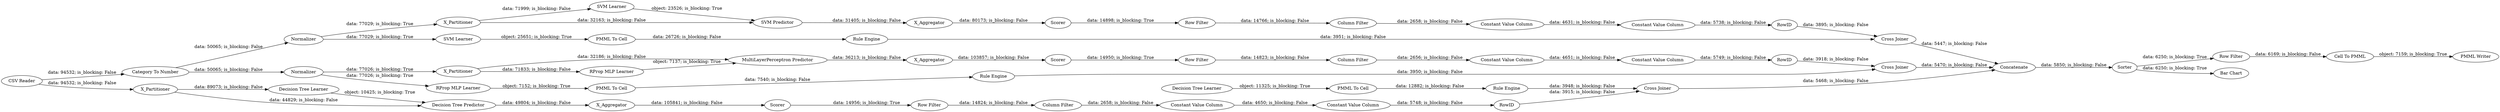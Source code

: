 digraph {
	"4561904406152487297_53" [label="Row Filter"]
	"4561904406152487297_59" [label="Bar Chart"]
	"5082280303402031070_31" [label="Decision Tree Learner"]
	"5678041007481608196_294" [label="Column Filter"]
	"5082280303402031070_7" [label=X_Aggregator]
	"5678041007481608196_292" [label="Constant Value Column"]
	"5678041007481608196_9" [label="Row Filter"]
	"-3159725353578149334_39" [label="Cross Joiner"]
	"5082280303402031070_32" [label="Decision Tree Predictor"]
	"-3057090734722096597_290" [label="Constant Value Column"]
	"-3057090734722096597_292" [label="Constant Value Column"]
	"1638913124977069151_32" [label="MultiLayerPerceptron Predictor"]
	"-1611796213019225322_293" [label=RowID]
	"1638913124977069151_39" [label=Normalizer]
	"-3057090734722096597_294" [label="Column Filter"]
	"-3159725353578149334_32" [label="SVM Predictor"]
	"173396211019496748_34" [label="Rule Engine"]
	"-1611796213019225322_290" [label="Constant Value Column"]
	"-1611796213019225322_292" [label="Constant Value Column"]
	"4561904406152487297_54" [label="Cell To PMML"]
	"-4555103880192842105_35" [label="Rule Engine"]
	"-1611796213019225322_294" [label="Column Filter"]
	"-6643284049316665428_22" [label="PMML To Cell"]
	"5082280303402031070_2" [label=X_Partitioner]
	"1638913124977069151_2" [label=X_Partitioner]
	"1638913124977069151_38" [label="Cross Joiner"]
	"-3159725353578149334_31" [label="SVM Learner"]
	"-3057090734722096597_293" [label=RowID]
	"1638913124977069151_7" [label=X_Aggregator]
	"-4555103880192842105_33" [label="SVM Learner"]
	"-3159725353578149334_2" [label=X_Partitioner]
	"5082280303402031070_38" [label="Cross Joiner"]
	"4561904406152487297_58" [label="Category To Number"]
	"1638913124977069151_40" [label=Scorer]
	"-3159725353578149334_40" [label=Normalizer]
	"-6643284049316665428_34" [label="Rule Engine"]
	"4561904406152487297_63" [label="CSV Reader"]
	"173396211019496748_33" [label="Decision Tree Learner"]
	"5678041007481608196_293" [label=RowID]
	"4561904406152487297_60" [label=Concatenate]
	"4561904406152487297_61" [label="PMML Writer"]
	"-3159725353578149334_41" [label=Scorer]
	"-6643284049316665428_35" [label="RProp MLP Learner"]
	"-3159725353578149334_7" [label=X_Aggregator]
	"4561904406152487297_52" [label=Sorter]
	"-1611796213019225322_9" [label="Row Filter"]
	"173396211019496748_28" [label="PMML To Cell"]
	"5082280303402031070_39" [label=Scorer]
	"-4555103880192842105_34" [label="PMML To Cell"]
	"5678041007481608196_290" [label="Constant Value Column"]
	"1638913124977069151_31" [label="RProp MLP Learner"]
	"-3057090734722096597_9" [label="Row Filter"]
	"5082280303402031070_38" -> "4561904406152487297_60" [label="data: 5468; is_blocking: False"]
	"5082280303402031070_2" -> "5082280303402031070_31" [label="data: 89073; is_blocking: False"]
	"-3159725353578149334_39" -> "4561904406152487297_60" [label="data: 5447; is_blocking: False"]
	"-3159725353578149334_40" -> "-3159725353578149334_2" [label="data: 77029; is_blocking: True"]
	"-3057090734722096597_292" -> "-3057090734722096597_293" [label="data: 5749; is_blocking: False"]
	"5082280303402031070_31" -> "5082280303402031070_32" [label="object: 10425; is_blocking: True"]
	"-6643284049316665428_35" -> "-6643284049316665428_22" [label="object: 7152; is_blocking: True"]
	"1638913124977069151_38" -> "4561904406152487297_60" [label="data: 5470; is_blocking: False"]
	"-3159725353578149334_2" -> "-3159725353578149334_31" [label="data: 71999; is_blocking: False"]
	"-3159725353578149334_7" -> "-3159725353578149334_41" [label="data: 80173; is_blocking: False"]
	"4561904406152487297_54" -> "4561904406152487297_61" [label="object: 7159; is_blocking: True"]
	"5082280303402031070_39" -> "5678041007481608196_9" [label="data: 14956; is_blocking: True"]
	"-4555103880192842105_33" -> "-4555103880192842105_34" [label="object: 25651; is_blocking: True"]
	"-1611796213019225322_294" -> "-1611796213019225322_290" [label="data: 2658; is_blocking: False"]
	"-3159725353578149334_40" -> "-4555103880192842105_33" [label="data: 77029; is_blocking: True"]
	"1638913124977069151_31" -> "1638913124977069151_32" [label="object: 7137; is_blocking: True"]
	"5678041007481608196_292" -> "5678041007481608196_293" [label="data: 5748; is_blocking: False"]
	"-3057090734722096597_294" -> "-3057090734722096597_290" [label="data: 2656; is_blocking: False"]
	"4561904406152487297_58" -> "1638913124977069151_39" [label="data: 50065; is_blocking: False"]
	"-3159725353578149334_32" -> "-3159725353578149334_7" [label="data: 31405; is_blocking: False"]
	"1638913124977069151_2" -> "1638913124977069151_32" [label="data: 32186; is_blocking: False"]
	"5678041007481608196_294" -> "5678041007481608196_290" [label="data: 2658; is_blocking: False"]
	"4561904406152487297_58" -> "-3159725353578149334_40" [label="data: 50065; is_blocking: False"]
	"5678041007481608196_9" -> "5678041007481608196_294" [label="data: 14824; is_blocking: False"]
	"-3159725353578149334_31" -> "-3159725353578149334_32" [label="object: 23526; is_blocking: True"]
	"-1611796213019225322_293" -> "-3159725353578149334_39" [label="data: 3895; is_blocking: False"]
	"-4555103880192842105_34" -> "-4555103880192842105_35" [label="data: 26726; is_blocking: False"]
	"1638913124977069151_32" -> "1638913124977069151_7" [label="data: 36213; is_blocking: False"]
	"-3057090734722096597_293" -> "1638913124977069151_38" [label="data: 3918; is_blocking: False"]
	"1638913124977069151_40" -> "-3057090734722096597_9" [label="data: 14950; is_blocking: True"]
	"4561904406152487297_60" -> "4561904406152487297_52" [label="data: 5850; is_blocking: False"]
	"5678041007481608196_290" -> "5678041007481608196_292" [label="data: 4650; is_blocking: False"]
	"-3057090734722096597_290" -> "-3057090734722096597_292" [label="data: 4651; is_blocking: False"]
	"4561904406152487297_63" -> "4561904406152487297_58" [label="data: 94532; is_blocking: False"]
	"4561904406152487297_52" -> "4561904406152487297_53" [label="data: 6250; is_blocking: True"]
	"1638913124977069151_39" -> "-6643284049316665428_35" [label="data: 77026; is_blocking: True"]
	"1638913124977069151_7" -> "1638913124977069151_40" [label="data: 103857; is_blocking: False"]
	"5082280303402031070_32" -> "5082280303402031070_7" [label="data: 49804; is_blocking: False"]
	"173396211019496748_33" -> "173396211019496748_28" [label="object: 11325; is_blocking: True"]
	"-3159725353578149334_41" -> "-1611796213019225322_9" [label="data: 14898; is_blocking: True"]
	"-6643284049316665428_34" -> "1638913124977069151_38" [label="data: 3950; is_blocking: False"]
	"1638913124977069151_39" -> "1638913124977069151_2" [label="data: 77026; is_blocking: True"]
	"-1611796213019225322_292" -> "-1611796213019225322_293" [label="data: 5738; is_blocking: False"]
	"1638913124977069151_2" -> "1638913124977069151_31" [label="data: 71833; is_blocking: False"]
	"4561904406152487297_52" -> "4561904406152487297_59" [label="data: 6250; is_blocking: True"]
	"-3159725353578149334_2" -> "-3159725353578149334_32" [label="data: 32163; is_blocking: False"]
	"5678041007481608196_293" -> "5082280303402031070_38" [label="data: 3915; is_blocking: False"]
	"4561904406152487297_63" -> "5082280303402031070_2" [label="data: 94532; is_blocking: False"]
	"-6643284049316665428_22" -> "-6643284049316665428_34" [label="data: 7540; is_blocking: False"]
	"4561904406152487297_53" -> "4561904406152487297_54" [label="data: 6169; is_blocking: False"]
	"-4555103880192842105_35" -> "-3159725353578149334_39" [label="data: 3951; is_blocking: False"]
	"173396211019496748_28" -> "173396211019496748_34" [label="data: 12882; is_blocking: False"]
	"-1611796213019225322_9" -> "-1611796213019225322_294" [label="data: 14766; is_blocking: False"]
	"5082280303402031070_2" -> "5082280303402031070_32" [label="data: 44829; is_blocking: False"]
	"5082280303402031070_7" -> "5082280303402031070_39" [label="data: 105841; is_blocking: False"]
	"173396211019496748_34" -> "5082280303402031070_38" [label="data: 3948; is_blocking: False"]
	"-1611796213019225322_290" -> "-1611796213019225322_292" [label="data: 4631; is_blocking: False"]
	"-3057090734722096597_9" -> "-3057090734722096597_294" [label="data: 14823; is_blocking: False"]
	rankdir=LR
}
